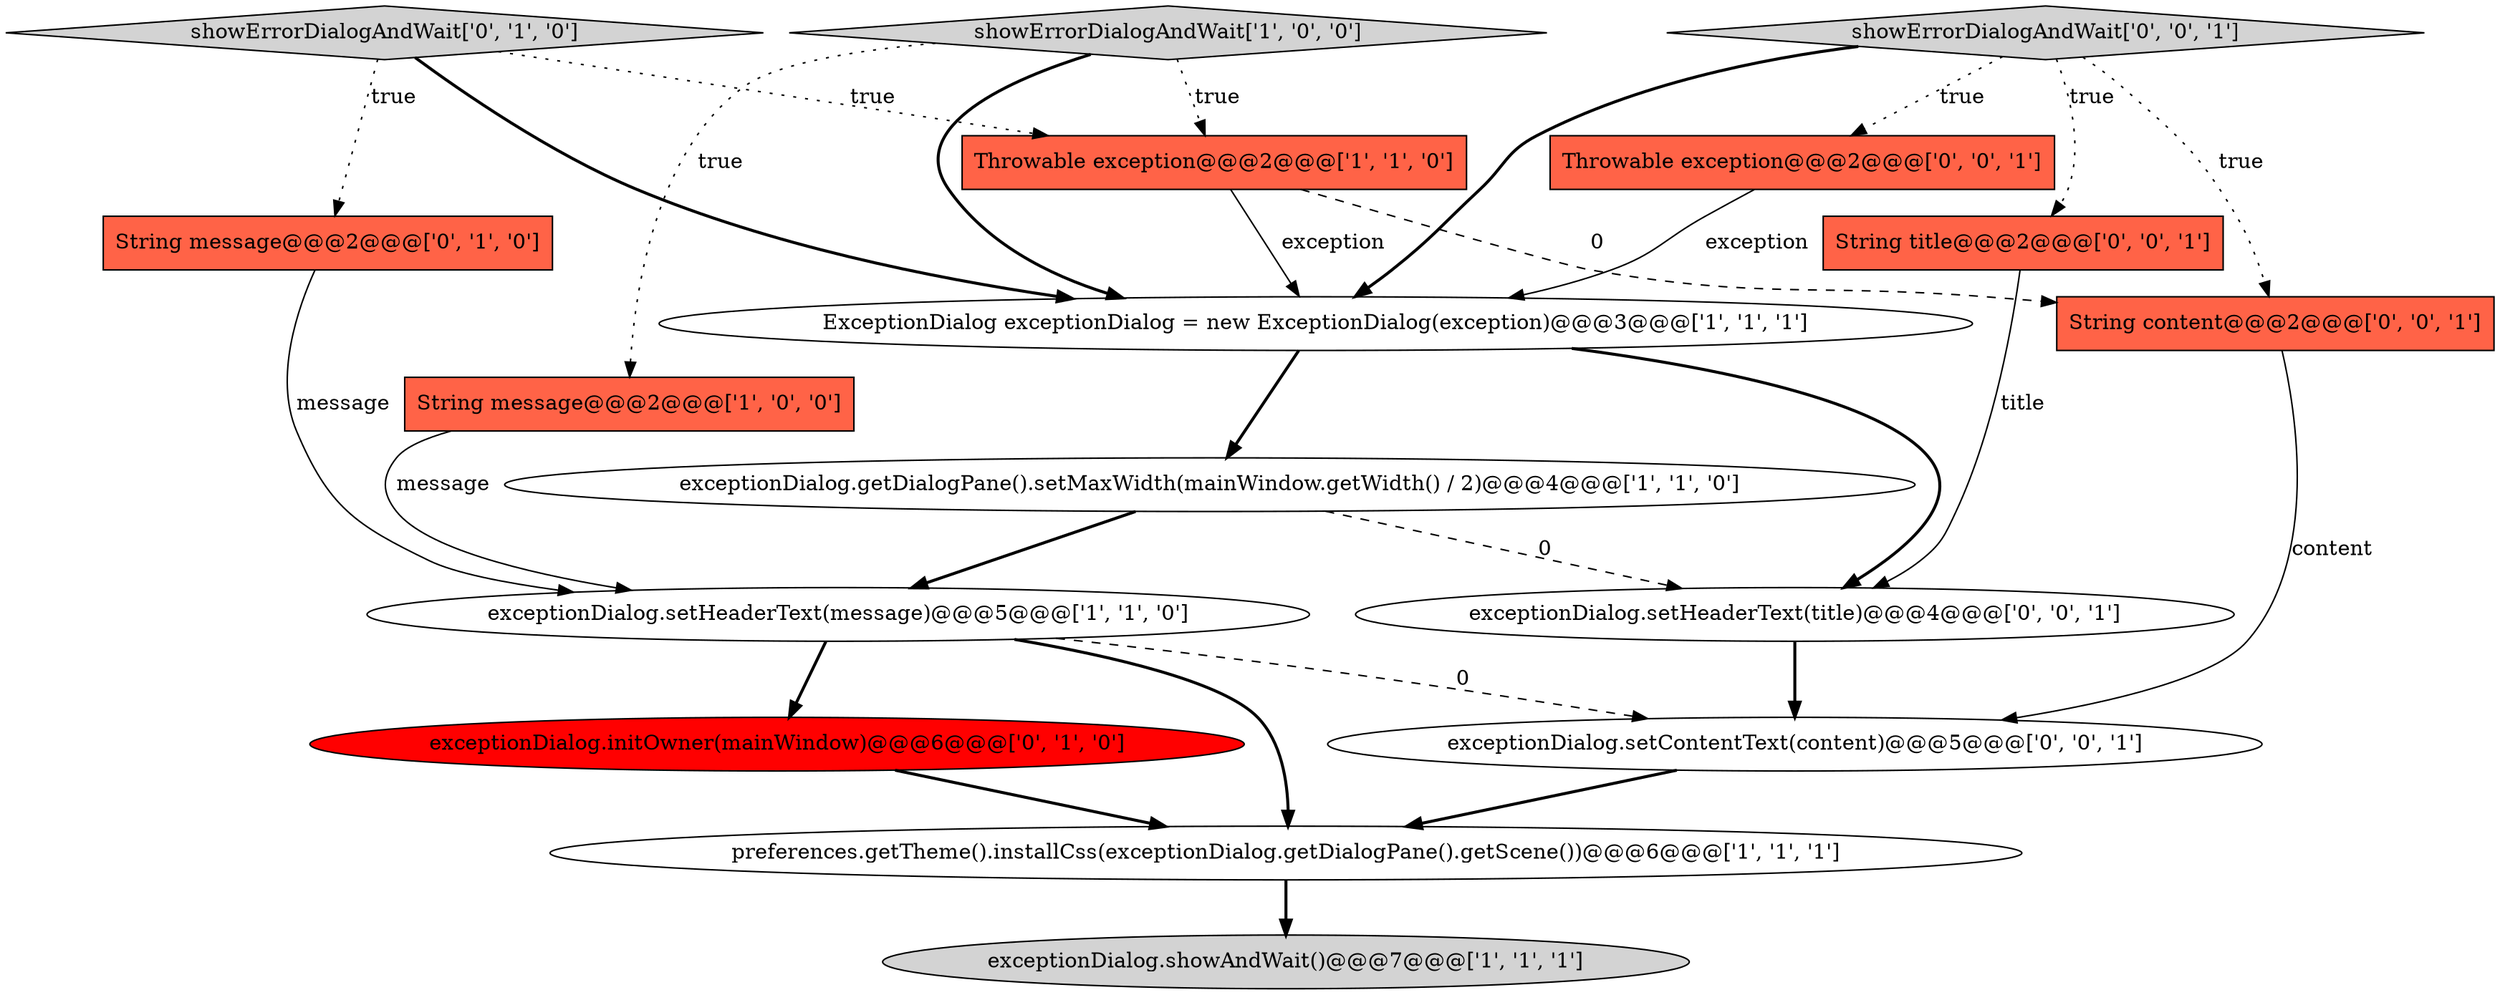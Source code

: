 digraph {
4 [style = filled, label = "preferences.getTheme().installCss(exceptionDialog.getDialogPane().getScene())@@@6@@@['1', '1', '1']", fillcolor = white, shape = ellipse image = "AAA0AAABBB1BBB"];
6 [style = filled, label = "exceptionDialog.showAndWait()@@@7@@@['1', '1', '1']", fillcolor = lightgray, shape = ellipse image = "AAA0AAABBB1BBB"];
16 [style = filled, label = "String content@@@2@@@['0', '0', '1']", fillcolor = tomato, shape = box image = "AAA0AAABBB3BBB"];
8 [style = filled, label = "String message@@@2@@@['0', '1', '0']", fillcolor = tomato, shape = box image = "AAA0AAABBB2BBB"];
10 [style = filled, label = "exceptionDialog.initOwner(mainWindow)@@@6@@@['0', '1', '0']", fillcolor = red, shape = ellipse image = "AAA1AAABBB2BBB"];
0 [style = filled, label = "exceptionDialog.getDialogPane().setMaxWidth(mainWindow.getWidth() / 2)@@@4@@@['1', '1', '0']", fillcolor = white, shape = ellipse image = "AAA0AAABBB1BBB"];
3 [style = filled, label = "ExceptionDialog exceptionDialog = new ExceptionDialog(exception)@@@3@@@['1', '1', '1']", fillcolor = white, shape = ellipse image = "AAA0AAABBB1BBB"];
13 [style = filled, label = "exceptionDialog.setHeaderText(title)@@@4@@@['0', '0', '1']", fillcolor = white, shape = ellipse image = "AAA0AAABBB3BBB"];
14 [style = filled, label = "showErrorDialogAndWait['0', '0', '1']", fillcolor = lightgray, shape = diamond image = "AAA0AAABBB3BBB"];
2 [style = filled, label = "Throwable exception@@@2@@@['1', '1', '0']", fillcolor = tomato, shape = box image = "AAA0AAABBB1BBB"];
15 [style = filled, label = "Throwable exception@@@2@@@['0', '0', '1']", fillcolor = tomato, shape = box image = "AAA0AAABBB3BBB"];
5 [style = filled, label = "showErrorDialogAndWait['1', '0', '0']", fillcolor = lightgray, shape = diamond image = "AAA0AAABBB1BBB"];
11 [style = filled, label = "String title@@@2@@@['0', '0', '1']", fillcolor = tomato, shape = box image = "AAA0AAABBB3BBB"];
12 [style = filled, label = "exceptionDialog.setContentText(content)@@@5@@@['0', '0', '1']", fillcolor = white, shape = ellipse image = "AAA0AAABBB3BBB"];
9 [style = filled, label = "showErrorDialogAndWait['0', '1', '0']", fillcolor = lightgray, shape = diamond image = "AAA0AAABBB2BBB"];
7 [style = filled, label = "exceptionDialog.setHeaderText(message)@@@5@@@['1', '1', '0']", fillcolor = white, shape = ellipse image = "AAA0AAABBB1BBB"];
1 [style = filled, label = "String message@@@2@@@['1', '0', '0']", fillcolor = tomato, shape = box image = "AAA0AAABBB1BBB"];
5->3 [style = bold, label=""];
14->3 [style = bold, label=""];
4->6 [style = bold, label=""];
7->10 [style = bold, label=""];
15->3 [style = solid, label="exception"];
5->1 [style = dotted, label="true"];
2->3 [style = solid, label="exception"];
1->7 [style = solid, label="message"];
7->4 [style = bold, label=""];
3->0 [style = bold, label=""];
0->7 [style = bold, label=""];
9->8 [style = dotted, label="true"];
14->16 [style = dotted, label="true"];
14->15 [style = dotted, label="true"];
13->12 [style = bold, label=""];
16->12 [style = solid, label="content"];
12->4 [style = bold, label=""];
8->7 [style = solid, label="message"];
11->13 [style = solid, label="title"];
9->2 [style = dotted, label="true"];
2->16 [style = dashed, label="0"];
0->13 [style = dashed, label="0"];
10->4 [style = bold, label=""];
3->13 [style = bold, label=""];
7->12 [style = dashed, label="0"];
9->3 [style = bold, label=""];
14->11 [style = dotted, label="true"];
5->2 [style = dotted, label="true"];
}
